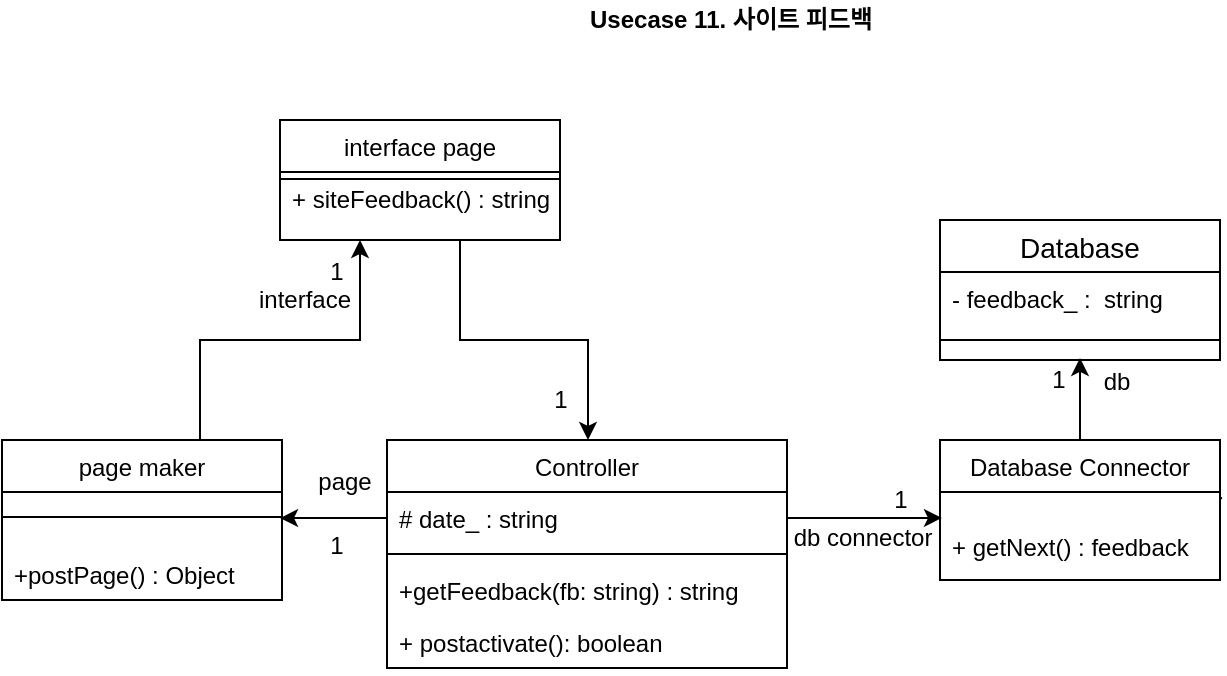 <mxfile version="14.6.6" type="github">
  <diagram id="IzhmOMNU6CNH8Hmssbct" name="Page-1">
    <mxGraphModel dx="789" dy="544" grid="0" gridSize="10" guides="1" tooltips="1" connect="1" arrows="1" fold="1" page="1" pageScale="1" pageWidth="827" pageHeight="1169" math="0" shadow="0">
      <root>
        <mxCell id="0" />
        <mxCell id="1" parent="0" />
        <mxCell id="e95UymurPrL_QEzpHxyj-1" value="&lt;b&gt;Usecase 11. 사이트 피드백&lt;/b&gt;" style="text;html=1;align=center;verticalAlign=middle;resizable=0;points=[];autosize=1;strokeColor=none;" parent="1" vertex="1">
          <mxGeometry x="310" y="140" width="150" height="20" as="geometry" />
        </mxCell>
        <mxCell id="e95UymurPrL_QEzpHxyj-25" value="Controller" style="swimlane;fontStyle=0;childLayout=stackLayout;horizontal=1;startSize=26;fillColor=none;horizontalStack=0;resizeParent=1;resizeParentMax=0;resizeLast=0;collapsible=1;marginBottom=0;" parent="1" vertex="1">
          <mxGeometry x="213.5" y="360" width="200" height="114" as="geometry" />
        </mxCell>
        <mxCell id="e95UymurPrL_QEzpHxyj-26" value="# date_ : string" style="text;strokeColor=none;fillColor=none;align=left;verticalAlign=top;spacingLeft=4;spacingRight=4;overflow=hidden;rotatable=0;points=[[0,0.5],[1,0.5]];portConstraint=eastwest;" parent="e95UymurPrL_QEzpHxyj-25" vertex="1">
          <mxGeometry y="26" width="200" height="26" as="geometry" />
        </mxCell>
        <mxCell id="e95UymurPrL_QEzpHxyj-49" value="" style="line;strokeWidth=1;rotatable=0;dashed=0;labelPosition=right;align=left;verticalAlign=middle;spacingTop=0;spacingLeft=6;points=[];portConstraint=eastwest;" parent="e95UymurPrL_QEzpHxyj-25" vertex="1">
          <mxGeometry y="52" width="200" height="10" as="geometry" />
        </mxCell>
        <mxCell id="e95UymurPrL_QEzpHxyj-27" value="+getFeedback(fb: string) : string" style="text;strokeColor=none;fillColor=none;align=left;verticalAlign=top;spacingLeft=4;spacingRight=4;overflow=hidden;rotatable=0;points=[[0,0.5],[1,0.5]];portConstraint=eastwest;" parent="e95UymurPrL_QEzpHxyj-25" vertex="1">
          <mxGeometry y="62" width="200" height="26" as="geometry" />
        </mxCell>
        <mxCell id="e95UymurPrL_QEzpHxyj-28" value="+ postactivate(): boolean" style="text;strokeColor=none;fillColor=none;align=left;verticalAlign=top;spacingLeft=4;spacingRight=4;overflow=hidden;rotatable=0;points=[[0,0.5],[1,0.5]];portConstraint=eastwest;" parent="e95UymurPrL_QEzpHxyj-25" vertex="1">
          <mxGeometry y="88" width="200" height="26" as="geometry" />
        </mxCell>
        <mxCell id="e95UymurPrL_QEzpHxyj-29" style="edgeStyle=orthogonalEdgeStyle;rounded=0;orthogonalLoop=1;jettySize=auto;html=1;entryX=0.5;entryY=0.977;entryDx=0;entryDy=0;entryPerimeter=0;" parent="1" source="e95UymurPrL_QEzpHxyj-30" target="e95UymurPrL_QEzpHxyj-42" edge="1">
          <mxGeometry relative="1" as="geometry" />
        </mxCell>
        <mxCell id="e95UymurPrL_QEzpHxyj-30" value="Database Connector" style="swimlane;fontStyle=0;childLayout=stackLayout;horizontal=1;startSize=26;fillColor=none;horizontalStack=0;resizeParent=1;resizeParentMax=0;resizeLast=0;collapsible=1;marginBottom=0;" parent="1" vertex="1">
          <mxGeometry x="490" y="360" width="140" height="70" as="geometry" />
        </mxCell>
        <mxCell id="e95UymurPrL_QEzpHxyj-31" value="" style="endArrow=none;html=1;rounded=0;startArrow=none;" parent="e95UymurPrL_QEzpHxyj-30" source="e95UymurPrL_QEzpHxyj-32" edge="1">
          <mxGeometry relative="1" as="geometry">
            <mxPoint y="30.5" as="sourcePoint" />
            <mxPoint x="141" y="29" as="targetPoint" />
          </mxGeometry>
        </mxCell>
        <mxCell id="e95UymurPrL_QEzpHxyj-32" value="&#xa;+ getNext() : feedback" style="text;strokeColor=none;fillColor=none;align=left;verticalAlign=top;spacingLeft=4;spacingRight=4;overflow=hidden;rotatable=0;points=[[0,0.5],[1,0.5]];portConstraint=eastwest;" parent="e95UymurPrL_QEzpHxyj-30" vertex="1">
          <mxGeometry y="26" width="140" height="44" as="geometry" />
        </mxCell>
        <mxCell id="e95UymurPrL_QEzpHxyj-33" style="edgeStyle=orthogonalEdgeStyle;rounded=0;orthogonalLoop=1;jettySize=auto;html=1;" parent="1" source="e95UymurPrL_QEzpHxyj-34" target="e95UymurPrL_QEzpHxyj-25" edge="1">
          <mxGeometry relative="1" as="geometry">
            <Array as="points">
              <mxPoint x="250" y="310" />
              <mxPoint x="314" y="310" />
            </Array>
          </mxGeometry>
        </mxCell>
        <mxCell id="e95UymurPrL_QEzpHxyj-34" value="interface page" style="swimlane;fontStyle=0;childLayout=stackLayout;horizontal=1;startSize=26;fillColor=none;horizontalStack=0;resizeParent=1;resizeParentMax=0;resizeLast=0;collapsible=1;marginBottom=0;" parent="1" vertex="1">
          <mxGeometry x="160" y="200" width="140" height="60" as="geometry" />
        </mxCell>
        <mxCell id="e95UymurPrL_QEzpHxyj-36" value="" style="endArrow=none;html=1;rounded=0;" parent="e95UymurPrL_QEzpHxyj-34" edge="1">
          <mxGeometry relative="1" as="geometry">
            <mxPoint y="29.5" as="sourcePoint" />
            <mxPoint x="140" y="29.5" as="targetPoint" />
          </mxGeometry>
        </mxCell>
        <mxCell id="e95UymurPrL_QEzpHxyj-35" value="+ siteFeedback() : string" style="text;strokeColor=none;fillColor=none;align=left;verticalAlign=top;spacingLeft=4;spacingRight=4;overflow=hidden;rotatable=0;points=[[0,0.5],[1,0.5]];portConstraint=eastwest;" parent="e95UymurPrL_QEzpHxyj-34" vertex="1">
          <mxGeometry y="26" width="140" height="34" as="geometry" />
        </mxCell>
        <mxCell id="e95UymurPrL_QEzpHxyj-37" style="edgeStyle=orthogonalEdgeStyle;rounded=0;orthogonalLoop=1;jettySize=auto;html=1;" parent="1" source="e95UymurPrL_QEzpHxyj-38" target="e95UymurPrL_QEzpHxyj-34" edge="1">
          <mxGeometry relative="1" as="geometry">
            <Array as="points">
              <mxPoint x="120" y="310" />
              <mxPoint x="200" y="310" />
            </Array>
          </mxGeometry>
        </mxCell>
        <mxCell id="e95UymurPrL_QEzpHxyj-38" value="page maker" style="swimlane;fontStyle=0;childLayout=stackLayout;horizontal=1;startSize=26;fillColor=none;horizontalStack=0;resizeParent=1;resizeParentMax=0;resizeLast=0;collapsible=1;marginBottom=0;" parent="1" vertex="1">
          <mxGeometry x="21" y="360" width="140" height="80" as="geometry" />
        </mxCell>
        <mxCell id="e95UymurPrL_QEzpHxyj-39" value="" style="endArrow=none;html=1;rounded=0;" parent="e95UymurPrL_QEzpHxyj-38" edge="1">
          <mxGeometry relative="1" as="geometry">
            <mxPoint y="38.5" as="sourcePoint" />
            <mxPoint x="140" y="38.5" as="targetPoint" />
          </mxGeometry>
        </mxCell>
        <mxCell id="e95UymurPrL_QEzpHxyj-41" value="Database" style="swimlane;fontStyle=0;childLayout=stackLayout;horizontal=1;startSize=26;horizontalStack=0;resizeParent=1;resizeParentMax=0;resizeLast=0;collapsible=1;marginBottom=0;align=center;fontSize=14;" parent="1" vertex="1">
          <mxGeometry x="490" y="250" width="140" height="70" as="geometry" />
        </mxCell>
        <mxCell id="e95UymurPrL_QEzpHxyj-42" value="- feedback_ :  string" style="text;strokeColor=none;fillColor=none;spacingLeft=4;spacingRight=4;overflow=hidden;rotatable=0;points=[[0,0.5],[1,0.5]];portConstraint=eastwest;fontSize=12;" parent="e95UymurPrL_QEzpHxyj-41" vertex="1">
          <mxGeometry y="26" width="140" height="44" as="geometry" />
        </mxCell>
        <mxCell id="e95UymurPrL_QEzpHxyj-43" value="" style="endArrow=none;html=1;rounded=0;" parent="e95UymurPrL_QEzpHxyj-41" edge="1">
          <mxGeometry relative="1" as="geometry">
            <mxPoint y="60" as="sourcePoint" />
            <mxPoint x="140" y="60" as="targetPoint" />
          </mxGeometry>
        </mxCell>
        <mxCell id="e95UymurPrL_QEzpHxyj-44" value="&#xa;&#xa;+postPage() : Object" style="text;strokeColor=none;fillColor=none;align=left;verticalAlign=top;spacingLeft=4;spacingRight=4;overflow=hidden;rotatable=0;points=[[0,0.5],[1,0.5]];portConstraint=eastwest;" parent="1" vertex="1">
          <mxGeometry x="21" y="386" width="140" height="54" as="geometry" />
        </mxCell>
        <mxCell id="e95UymurPrL_QEzpHxyj-47" style="edgeStyle=orthogonalEdgeStyle;rounded=0;orthogonalLoop=1;jettySize=auto;html=1;entryX=0.007;entryY=0.295;entryDx=0;entryDy=0;entryPerimeter=0;" parent="1" source="e95UymurPrL_QEzpHxyj-26" target="e95UymurPrL_QEzpHxyj-32" edge="1">
          <mxGeometry relative="1" as="geometry" />
        </mxCell>
        <mxCell id="e95UymurPrL_QEzpHxyj-50" style="edgeStyle=orthogonalEdgeStyle;rounded=0;orthogonalLoop=1;jettySize=auto;html=1;entryX=0.993;entryY=0.241;entryDx=0;entryDy=0;entryPerimeter=0;" parent="1" source="e95UymurPrL_QEzpHxyj-26" target="e95UymurPrL_QEzpHxyj-44" edge="1">
          <mxGeometry relative="1" as="geometry" />
        </mxCell>
        <mxCell id="e95UymurPrL_QEzpHxyj-51" value="1" style="text;html=1;align=center;verticalAlign=middle;resizable=0;points=[];autosize=1;strokeColor=none;" parent="1" vertex="1">
          <mxGeometry x="178" y="403" width="20" height="20" as="geometry" />
        </mxCell>
        <mxCell id="e95UymurPrL_QEzpHxyj-52" value="1" style="text;html=1;align=center;verticalAlign=middle;resizable=0;points=[];autosize=1;strokeColor=none;" parent="1" vertex="1">
          <mxGeometry x="290" y="330" width="20" height="20" as="geometry" />
        </mxCell>
        <mxCell id="e95UymurPrL_QEzpHxyj-53" value="1" style="text;html=1;align=center;verticalAlign=middle;resizable=0;points=[];autosize=1;strokeColor=none;" parent="1" vertex="1">
          <mxGeometry x="460" y="380" width="20" height="20" as="geometry" />
        </mxCell>
        <mxCell id="e95UymurPrL_QEzpHxyj-54" value="1" style="text;html=1;align=center;verticalAlign=middle;resizable=0;points=[];autosize=1;strokeColor=none;" parent="1" vertex="1">
          <mxGeometry x="539" y="320" width="20" height="20" as="geometry" />
        </mxCell>
        <mxCell id="e95UymurPrL_QEzpHxyj-55" value="1" style="text;html=1;align=center;verticalAlign=middle;resizable=0;points=[];autosize=1;strokeColor=none;" parent="1" vertex="1">
          <mxGeometry x="178" y="266" width="20" height="20" as="geometry" />
        </mxCell>
        <mxCell id="GRCuNg3gStB3SdH46Uk1-1" value="interface" style="text;html=1;align=center;verticalAlign=middle;resizable=0;points=[];autosize=1;strokeColor=none;" vertex="1" parent="1">
          <mxGeometry x="144" y="281" width="56" height="18" as="geometry" />
        </mxCell>
        <mxCell id="GRCuNg3gStB3SdH46Uk1-2" value="page" style="text;html=1;align=center;verticalAlign=middle;resizable=0;points=[];autosize=1;strokeColor=none;" vertex="1" parent="1">
          <mxGeometry x="173" y="372" width="37" height="18" as="geometry" />
        </mxCell>
        <mxCell id="GRCuNg3gStB3SdH46Uk1-4" value="db connector" style="text;html=1;align=center;verticalAlign=middle;resizable=0;points=[];autosize=1;strokeColor=none;" vertex="1" parent="1">
          <mxGeometry x="411" y="400" width="79" height="18" as="geometry" />
        </mxCell>
        <mxCell id="GRCuNg3gStB3SdH46Uk1-5" value="db" style="text;html=1;align=center;verticalAlign=middle;resizable=0;points=[];autosize=1;strokeColor=none;" vertex="1" parent="1">
          <mxGeometry x="566" y="322" width="23" height="18" as="geometry" />
        </mxCell>
      </root>
    </mxGraphModel>
  </diagram>
</mxfile>

